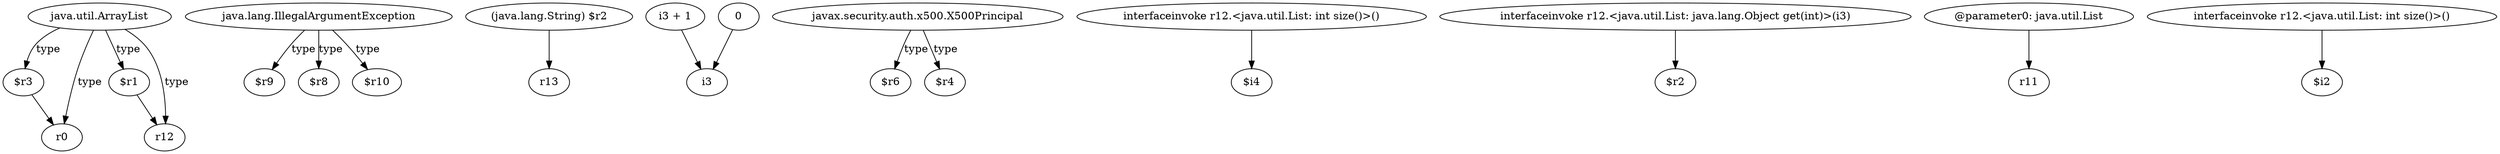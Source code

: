 digraph g {
0[label="java.util.ArrayList"]
1[label="$r3"]
0->1[label="type"]
2[label="java.lang.IllegalArgumentException"]
3[label="$r9"]
2->3[label="type"]
4[label="$r1"]
0->4[label="type"]
5[label="(java.lang.String) $r2"]
6[label="r13"]
5->6[label=""]
7[label="r12"]
4->7[label=""]
8[label="i3 + 1"]
9[label="i3"]
8->9[label=""]
0->7[label="type"]
10[label="$r8"]
2->10[label="type"]
11[label="javax.security.auth.x500.X500Principal"]
12[label="$r6"]
11->12[label="type"]
13[label="interfaceinvoke r12.<java.util.List: int size()>()"]
14[label="$i4"]
13->14[label=""]
15[label="0"]
15->9[label=""]
16[label="interfaceinvoke r12.<java.util.List: java.lang.Object get(int)>(i3)"]
17[label="$r2"]
16->17[label=""]
18[label="r0"]
1->18[label=""]
19[label="$r4"]
11->19[label="type"]
20[label="@parameter0: java.util.List"]
21[label="r11"]
20->21[label=""]
22[label="interfaceinvoke r12.<java.util.List: int size()>()"]
23[label="$i2"]
22->23[label=""]
24[label="$r10"]
2->24[label="type"]
0->18[label="type"]
}